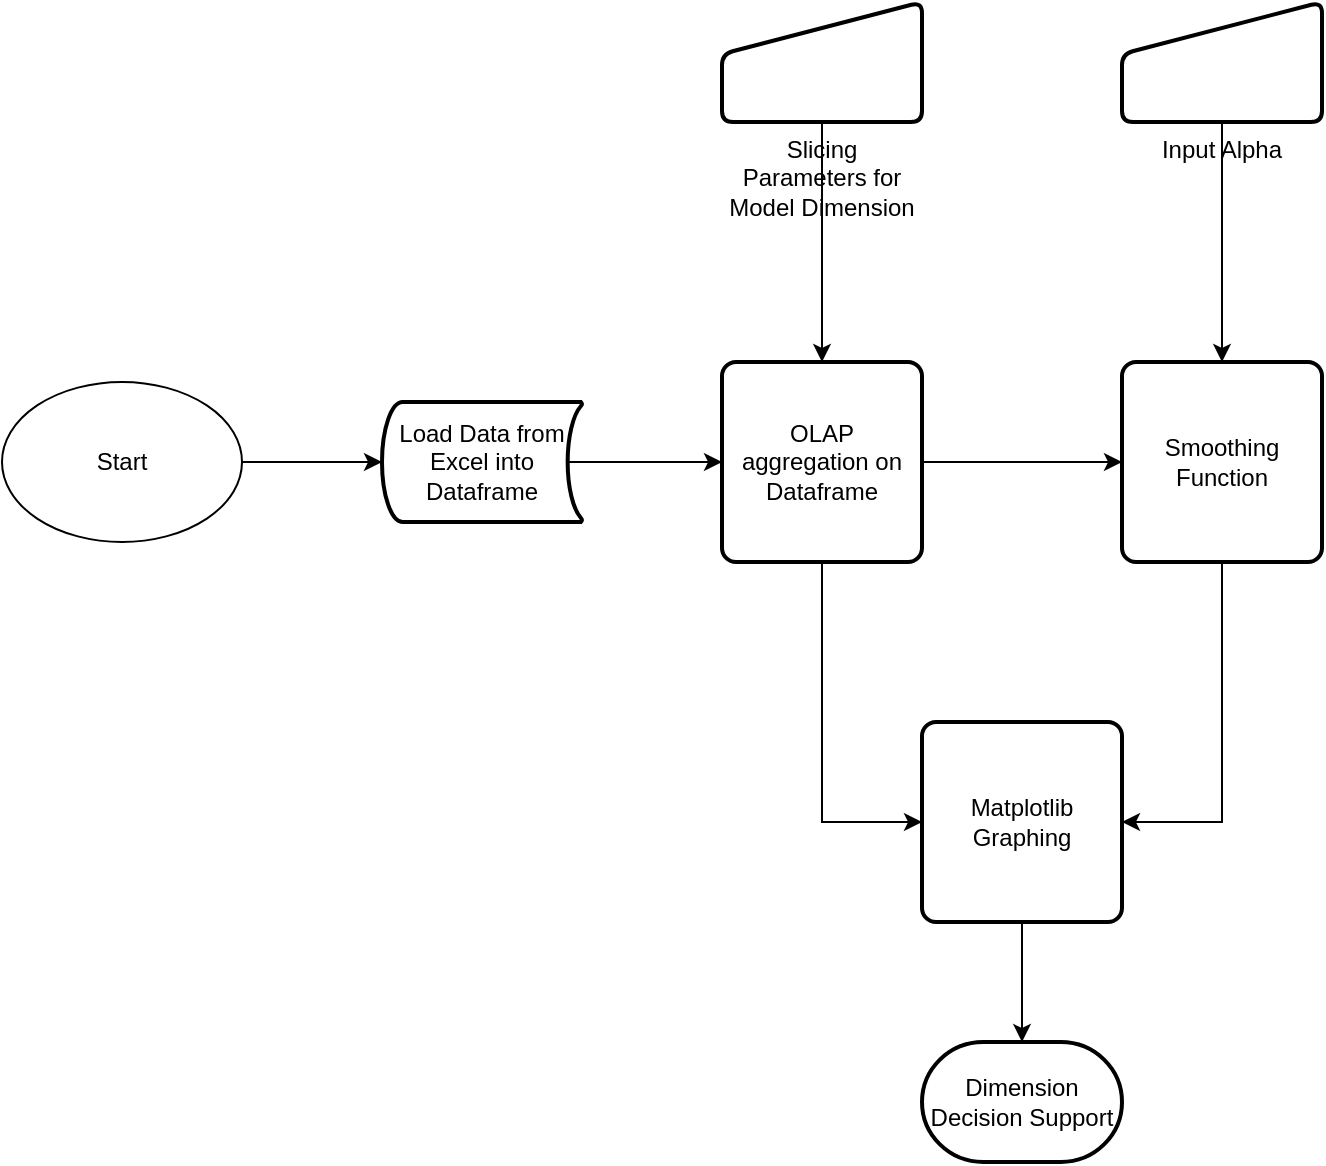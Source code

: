 <mxfile version="10.6.3" type="device"><diagram id="59wcYWp_KZS38NanPXeM" name="Page-1"><mxGraphModel dx="832" dy="1568" grid="1" gridSize="10" guides="1" tooltips="1" connect="1" arrows="1" fold="1" page="1" pageScale="1" pageWidth="850" pageHeight="1100" math="0" shadow="0"><root><mxCell id="0"/><mxCell id="1" parent="0"/><mxCell id="Nazuc-mLrV8vjHBVLzZc-7" style="edgeStyle=orthogonalEdgeStyle;rounded=0;orthogonalLoop=1;jettySize=auto;html=1;exitX=1;exitY=0.5;exitDx=0;exitDy=0;entryX=0;entryY=0.5;entryDx=0;entryDy=0;entryPerimeter=0;" edge="1" parent="1" source="Nazuc-mLrV8vjHBVLzZc-1" target="Nazuc-mLrV8vjHBVLzZc-3"><mxGeometry relative="1" as="geometry"/></mxCell><mxCell id="Nazuc-mLrV8vjHBVLzZc-1" value="Start" style="ellipse;whiteSpace=wrap;html=1;" vertex="1" parent="1"><mxGeometry x="40" y="190" width="120" height="80" as="geometry"/></mxCell><mxCell id="Nazuc-mLrV8vjHBVLzZc-8" style="edgeStyle=orthogonalEdgeStyle;rounded=0;orthogonalLoop=1;jettySize=auto;html=1;exitX=0.93;exitY=0.5;exitDx=0;exitDy=0;exitPerimeter=0;entryX=0;entryY=0.5;entryDx=0;entryDy=0;" edge="1" parent="1" source="Nazuc-mLrV8vjHBVLzZc-3" target="Nazuc-mLrV8vjHBVLzZc-4"><mxGeometry relative="1" as="geometry"/></mxCell><mxCell id="Nazuc-mLrV8vjHBVLzZc-3" value="Load Data from Excel into Dataframe" style="strokeWidth=2;html=1;shape=mxgraph.flowchart.stored_data;whiteSpace=wrap;" vertex="1" parent="1"><mxGeometry x="230" y="200" width="100" height="60" as="geometry"/></mxCell><mxCell id="Nazuc-mLrV8vjHBVLzZc-16" style="edgeStyle=orthogonalEdgeStyle;rounded=0;orthogonalLoop=1;jettySize=auto;html=1;entryX=0;entryY=0.5;entryDx=0;entryDy=0;" edge="1" parent="1" source="Nazuc-mLrV8vjHBVLzZc-4" target="Nazuc-mLrV8vjHBVLzZc-9"><mxGeometry relative="1" as="geometry"/></mxCell><mxCell id="Nazuc-mLrV8vjHBVLzZc-17" style="edgeStyle=orthogonalEdgeStyle;rounded=0;orthogonalLoop=1;jettySize=auto;html=1;entryX=0;entryY=0.5;entryDx=0;entryDy=0;" edge="1" parent="1" source="Nazuc-mLrV8vjHBVLzZc-4" target="Nazuc-mLrV8vjHBVLzZc-13"><mxGeometry relative="1" as="geometry"/></mxCell><mxCell id="Nazuc-mLrV8vjHBVLzZc-4" value="OLAP aggregation on Dataframe" style="rounded=1;whiteSpace=wrap;html=1;absoluteArcSize=1;arcSize=14;strokeWidth=2;" vertex="1" parent="1"><mxGeometry x="400" y="180" width="100" height="100" as="geometry"/></mxCell><mxCell id="Nazuc-mLrV8vjHBVLzZc-6" style="edgeStyle=orthogonalEdgeStyle;rounded=0;orthogonalLoop=1;jettySize=auto;html=1;" edge="1" parent="1" source="Nazuc-mLrV8vjHBVLzZc-5" target="Nazuc-mLrV8vjHBVLzZc-4"><mxGeometry relative="1" as="geometry"/></mxCell><mxCell id="Nazuc-mLrV8vjHBVLzZc-5" value="Slicing Parameters for Model Dimension" style="verticalLabelPosition=bottom;verticalAlign=top;html=1;strokeWidth=2;shape=manualInput;whiteSpace=wrap;rounded=1;size=26;arcSize=11;direction=east;" vertex="1" parent="1"><mxGeometry x="400" width="100" height="60" as="geometry"/></mxCell><mxCell id="Nazuc-mLrV8vjHBVLzZc-22" style="edgeStyle=orthogonalEdgeStyle;rounded=0;orthogonalLoop=1;jettySize=auto;html=1;" edge="1" parent="1" source="Nazuc-mLrV8vjHBVLzZc-9" target="Nazuc-mLrV8vjHBVLzZc-19"><mxGeometry relative="1" as="geometry"/></mxCell><mxCell id="Nazuc-mLrV8vjHBVLzZc-9" value="Matplotlib Graphing" style="rounded=1;whiteSpace=wrap;html=1;absoluteArcSize=1;arcSize=14;strokeWidth=2;" vertex="1" parent="1"><mxGeometry x="500" y="360" width="100" height="100" as="geometry"/></mxCell><mxCell id="Nazuc-mLrV8vjHBVLzZc-14" style="edgeStyle=orthogonalEdgeStyle;rounded=0;orthogonalLoop=1;jettySize=auto;html=1;" edge="1" parent="1" source="Nazuc-mLrV8vjHBVLzZc-10" target="Nazuc-mLrV8vjHBVLzZc-13"><mxGeometry relative="1" as="geometry"/></mxCell><mxCell id="Nazuc-mLrV8vjHBVLzZc-10" value="Input Alpha" style="verticalLabelPosition=bottom;verticalAlign=top;html=1;strokeWidth=2;shape=manualInput;whiteSpace=wrap;rounded=1;size=26;arcSize=11;direction=east;" vertex="1" parent="1"><mxGeometry x="600" width="100" height="60" as="geometry"/></mxCell><mxCell id="Nazuc-mLrV8vjHBVLzZc-15" style="edgeStyle=orthogonalEdgeStyle;rounded=0;orthogonalLoop=1;jettySize=auto;html=1;entryX=1;entryY=0.5;entryDx=0;entryDy=0;" edge="1" parent="1" source="Nazuc-mLrV8vjHBVLzZc-13" target="Nazuc-mLrV8vjHBVLzZc-9"><mxGeometry relative="1" as="geometry"/></mxCell><mxCell id="Nazuc-mLrV8vjHBVLzZc-13" value="Smoothing Function" style="rounded=1;whiteSpace=wrap;html=1;absoluteArcSize=1;arcSize=14;strokeWidth=2;" vertex="1" parent="1"><mxGeometry x="600" y="180" width="100" height="100" as="geometry"/></mxCell><mxCell id="Nazuc-mLrV8vjHBVLzZc-19" value="Dimension Decision Support" style="strokeWidth=2;html=1;shape=mxgraph.flowchart.terminator;whiteSpace=wrap;" vertex="1" parent="1"><mxGeometry x="500" y="520" width="100" height="60" as="geometry"/></mxCell></root></mxGraphModel></diagram></mxfile>